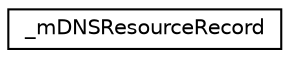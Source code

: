 digraph "Graphical Class Hierarchy"
{
  edge [fontname="Helvetica",fontsize="10",labelfontname="Helvetica",labelfontsize="10"];
  node [fontname="Helvetica",fontsize="10",shape=record];
  rankdir="LR";
  Node1 [label="_mDNSResourceRecord",height=0.2,width=0.4,color="black", fillcolor="white", style="filled",URL="$struct__m_d_n_s_resource_record.html"];
}
